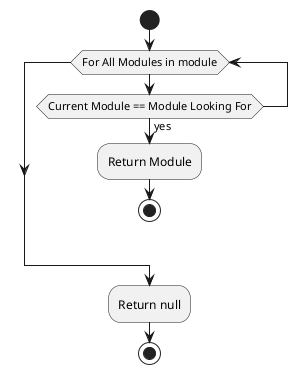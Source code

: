 @startuml
start
while(For All Modules in module)
	if (Current Module == Module Looking For) then (yes)
		:Return Module;
		stop
	endif
endwhile
:Return null;
stop
@enduml
